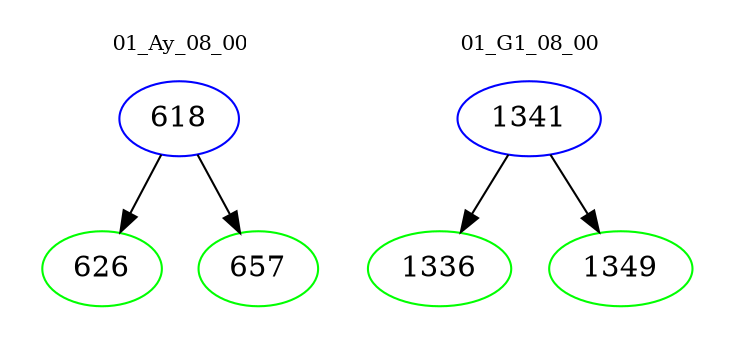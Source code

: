 digraph{
subgraph cluster_0 {
color = white
label = "01_Ay_08_00";
fontsize=10;
T0_618 [label="618", color="blue"]
T0_618 -> T0_626 [color="black"]
T0_626 [label="626", color="green"]
T0_618 -> T0_657 [color="black"]
T0_657 [label="657", color="green"]
}
subgraph cluster_1 {
color = white
label = "01_G1_08_00";
fontsize=10;
T1_1341 [label="1341", color="blue"]
T1_1341 -> T1_1336 [color="black"]
T1_1336 [label="1336", color="green"]
T1_1341 -> T1_1349 [color="black"]
T1_1349 [label="1349", color="green"]
}
}
